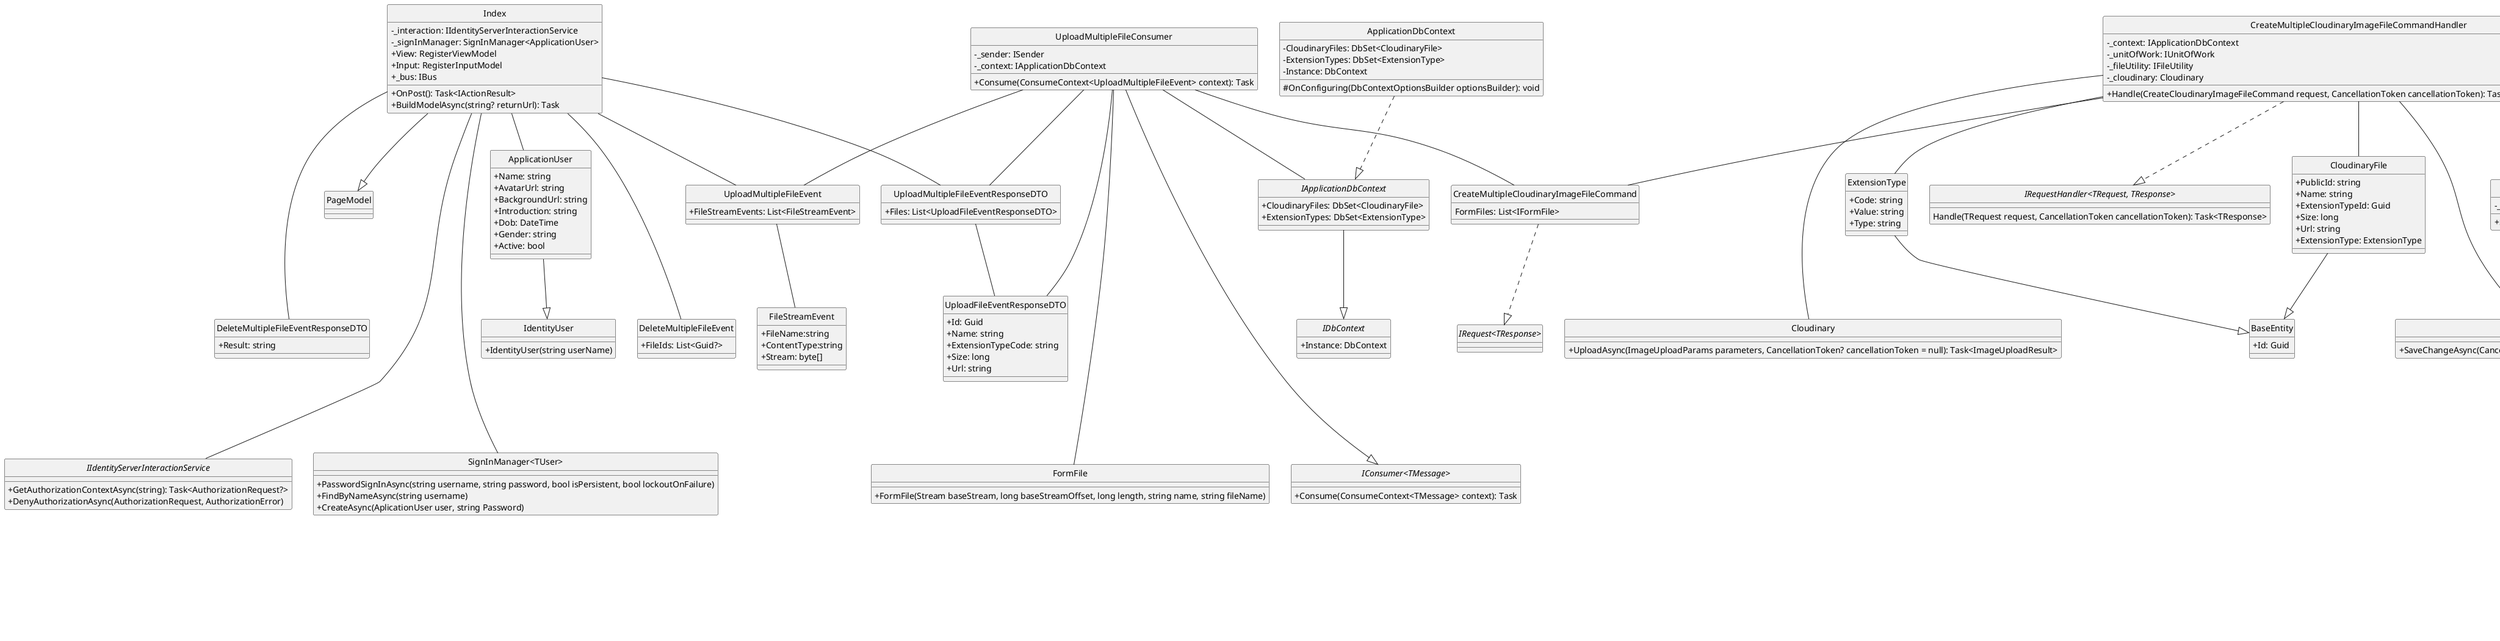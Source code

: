 @startuml Register
hide circle
skinparam classAttributeIconSize 0
class Index{
    - _interaction: IIdentityServerInteractionService
    - _signInManager: SignInManager<ApplicationUser>
    + View: RegisterViewModel
    + Input: RegisterInputModel
    + OnPost(): Task<IActionResult>
    + _bus: IBus
    + BuildModelAsync(string? returnUrl): Task
}

interface IIdentityServerInteractionService{
    + GetAuthorizationContextAsync(string): Task<AuthorizationRequest?>
    + DenyAuthorizationAsync(AuthorizationRequest, AuthorizationError)
}

class "SignInManager<TUser>" {
    + PasswordSignInAsync(string username, string password, bool isPersistent, bool lockoutOnFailure)
    + FindByNameAsync(string username)
    + CreateAsync(AplicationUser user, string Password)
}

class UploadMultipleFileEvent{
    + FileStreamEvents: List<FileStreamEvent>
}

class FileStreamEvent{
    + FileName:string
    + ContentType:string
    + Stream: byte[]
}

class UploadMultipleFileEventResponseDTO{
    + Files: List<UploadFileEventResponseDTO>
}

class UploadFileEventResponseDTO{
    + Id: Guid
    + Name: string
    + ExtensionTypeCode: string
    + Size: long
    + Url: string
}

class ApplicationUser {
    +Name: string
    +AvatarUrl: string
    +BackgroundUrl: string
    +Introduction: string
    +Dob: DateTime
    +Gender: string
    +Active: bool
}

class DeleteMultipleFileEvent{
    + FileIds: List<Guid?>
}

class DeleteMultipleFileEventResponseDTO{
    + Result: string
}

class IdentityUser {
    + IdentityUser(string userName) 
}

class PageModel

' Upload Service

class UploadMultipleFileConsumer{
    - _sender: ISender
    - _context: IApplicationDbContext
    + Consume(ConsumeContext<UploadMultipleFileEvent> context): Task
}
interface "IConsumer<TMessage>"{
    + Consume(ConsumeContext<TMessage> context): Task
}
interface IApplicationDbContext{
    + CloudinaryFiles: DbSet<CloudinaryFile>
    + ExtensionTypes: DbSet<ExtensionType>
}
interface IDbContext{
    + Instance: DbContext
}

class FormFile{
    + FormFile(Stream baseStream, long baseStreamOffset, long length, string name, string fileName)
}
class ApplicationDbContext{
    - CloudinaryFiles: DbSet<CloudinaryFile>
    - ExtensionTypes: DbSet<ExtensionType>
    - Instance: DbContext
    # OnConfiguring(DbContextOptionsBuilder optionsBuilder): void
}

class Result {
    +bool IsFailure
    +bool IsSuccess
    +IEnumerable<Error> Errors
    #Result(bool isSuccess, IEnumerable<Error> errors)
    #Result(bool isSuccess, Error error)
    +void ThrowIfFailure()
    +{static} Result Success()
    +{static} Result Failure(Error err)
    +{static} Result Failure(IEnumerable<Error> errs)
}

class "Result<T>" {
    +T Value
    +{static} Result<T> Success(T value)
    +{static} new Result<T?> Failure(Error error)
    +{static} new Result<T?> Failure(IEnumerable<Error> errs)
}

class Error {
    +{static} readonly Error None
    +{static} implicit operator Result(Error err)
}

class CreateMultipleCloudinaryImageFileCommand{
    FormFiles: List<IFormFile>
}

class CreateMultipleCloudinaryImageFileCommandHandler{
    - _context: IApplicationDbContext
    - _unitOfWork: IUnitOfWork
    - _fileUtility: IFileUtility
    - _cloudinary: Cloudinary
    + Handle(CreateCloudinaryImageFileCommand request, CancellationToken cancellationToken): Task<Result<CloudinaryFile?>>
}

class CloudinaryFile{
    + PublicId: string
    + Name: string
    + ExtensionTypeId: Guid
    + Size: long
    + Url: string
    + ExtensionType: ExtensionType
}

class BaseEntity{
    + Id: Guid
}

class UnitOfWork{
    - _context: ApplicationDbContext
    + SaveChangeAsync(CancellationToken cancellationToken = default): Task
}

interface IUnitOfWork{
    + SaveChangeAsync(CancellationToken cancellationToken = default): Task
}

class FileUtility{
    + getFileType(string fileName): string

}

interface IFileUtility{
    + getFileType(string fileName): string
}

class CloudinaryFileError{
    + {static} InvalidFile(string Type, string ChosenFileType): Error
}

class ExtensionType{
    + Code: string
    + Value: string
    + Type: string
}

class Cloudinary{
    + UploadAsync(ImageUploadParams parameters, CancellationToken? cancellationToken = null): Task<ImageUploadResult>
}

interface "IRequest<TResponse>"
interface "IRequestHandler<TRequest, TResponse>"{
    Handle(TRequest request, CancellationToken cancellationToken): Task<TResponse>
}

Index ---- IIdentityServerInteractionService
Index ---- "SignInManager<TUser>"
Index -- UploadMultipleFileEvent
Index -- UploadMultipleFileEventResponseDTO
Index -- ApplicationUser
Index --- DeleteMultipleFileEvent
Index --- DeleteMultipleFileEventResponseDTO
Index --|> PageModel
UploadMultipleFileEventResponseDTO -- UploadFileEventResponseDTO
UploadMultipleFileEvent -- FileStreamEvent
ApplicationUser --|> IdentityUser

' ===== Upload service =====
' Api Layer
UploadMultipleFileConsumer -- UploadMultipleFileEvent
UploadMultipleFileConsumer -- UploadFileEventResponseDTO
UploadMultipleFileConsumer -- UploadMultipleFileEventResponseDTO
UploadMultipleFileConsumer -- IApplicationDbContext
UploadMultipleFileConsumer ----|> "IConsumer<TMessage>"
UploadMultipleFileConsumer ---- FormFile
' Application Layer
CreateMultipleCloudinaryImageFileCommand ..|> "IRequest<TResponse>"
UploadMultipleFileConsumer -- CreateMultipleCloudinaryImageFileCommand
CreateMultipleCloudinaryImageFileCommandHandler --- IUnitOfWork
CreateMultipleCloudinaryImageFileCommandHandler ..|> "IRequestHandler<TRequest, TResponse>"
CreateMultipleCloudinaryImageFileCommandHandler -- CreateMultipleCloudinaryImageFileCommand
CreateMultipleCloudinaryImageFileCommandHandler -- "Result<T>"
CreateMultipleCloudinaryImageFileCommandHandler -- CloudinaryFile
CreateMultipleCloudinaryImageFileCommandHandler -- IFileUtility
CreateMultipleCloudinaryImageFileCommandHandler -- ExtensionType
CreateMultipleCloudinaryImageFileCommandHandler --- CloudinaryFileError
CreateMultipleCloudinaryImageFileCommandHandler --- Cloudinary
' Domain Layer
ExtensionType --|> BaseEntity
CloudinaryFile --|> BaseEntity
Result -- Error
"Result<T>" --|> Result
CloudinaryFileError --- Error
' Infrastructure Layer
FileUtility ..|> IFileUtility
UnitOfWork ..|> IUnitOfWork
ApplicationDbContext ..|> IApplicationDbContext
IApplicationDbContext --|> IDbContext
@enduml